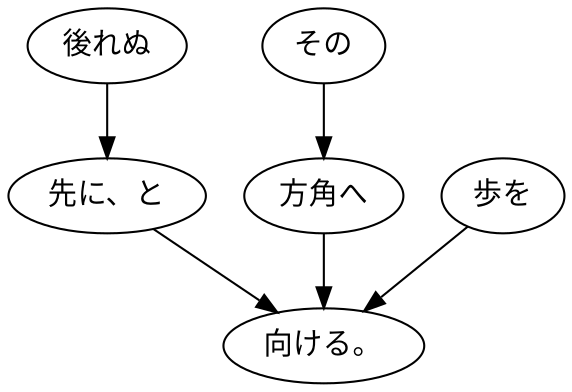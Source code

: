 digraph graph1868 {
	node0 [label="後れぬ"];
	node1 [label="先に、と"];
	node2 [label="その"];
	node3 [label="方角へ"];
	node4 [label="歩を"];
	node5 [label="向ける。"];
	node0 -> node1;
	node1 -> node5;
	node2 -> node3;
	node3 -> node5;
	node4 -> node5;
}
